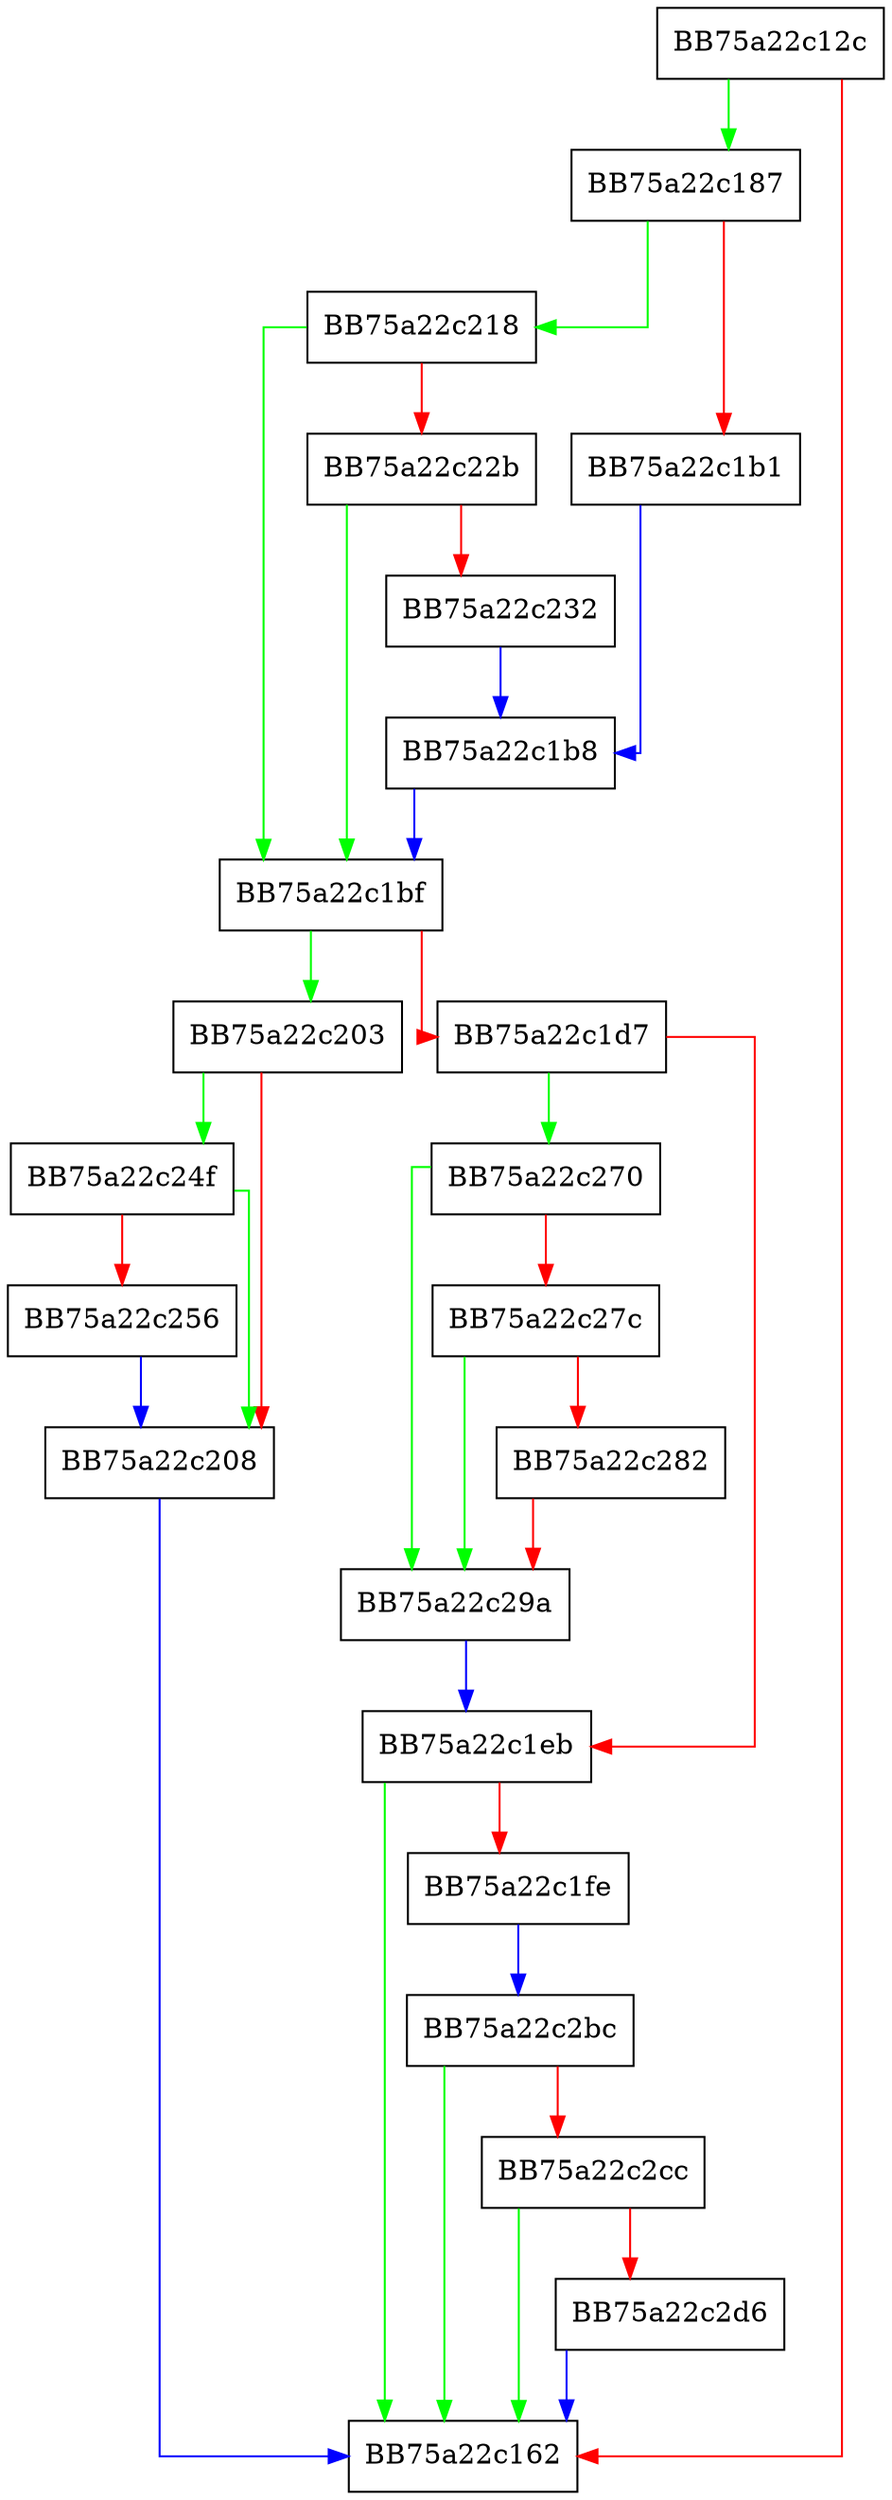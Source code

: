 digraph BmFileOpenEvent {
  node [shape="box"];
  graph [splines=ortho];
  BB75a22c12c -> BB75a22c187 [color="green"];
  BB75a22c12c -> BB75a22c162 [color="red"];
  BB75a22c187 -> BB75a22c218 [color="green"];
  BB75a22c187 -> BB75a22c1b1 [color="red"];
  BB75a22c1b1 -> BB75a22c1b8 [color="blue"];
  BB75a22c1b8 -> BB75a22c1bf [color="blue"];
  BB75a22c1bf -> BB75a22c203 [color="green"];
  BB75a22c1bf -> BB75a22c1d7 [color="red"];
  BB75a22c1d7 -> BB75a22c270 [color="green"];
  BB75a22c1d7 -> BB75a22c1eb [color="red"];
  BB75a22c1eb -> BB75a22c162 [color="green"];
  BB75a22c1eb -> BB75a22c1fe [color="red"];
  BB75a22c1fe -> BB75a22c2bc [color="blue"];
  BB75a22c203 -> BB75a22c24f [color="green"];
  BB75a22c203 -> BB75a22c208 [color="red"];
  BB75a22c208 -> BB75a22c162 [color="blue"];
  BB75a22c218 -> BB75a22c1bf [color="green"];
  BB75a22c218 -> BB75a22c22b [color="red"];
  BB75a22c22b -> BB75a22c1bf [color="green"];
  BB75a22c22b -> BB75a22c232 [color="red"];
  BB75a22c232 -> BB75a22c1b8 [color="blue"];
  BB75a22c24f -> BB75a22c208 [color="green"];
  BB75a22c24f -> BB75a22c256 [color="red"];
  BB75a22c256 -> BB75a22c208 [color="blue"];
  BB75a22c270 -> BB75a22c29a [color="green"];
  BB75a22c270 -> BB75a22c27c [color="red"];
  BB75a22c27c -> BB75a22c29a [color="green"];
  BB75a22c27c -> BB75a22c282 [color="red"];
  BB75a22c282 -> BB75a22c29a [color="red"];
  BB75a22c29a -> BB75a22c1eb [color="blue"];
  BB75a22c2bc -> BB75a22c162 [color="green"];
  BB75a22c2bc -> BB75a22c2cc [color="red"];
  BB75a22c2cc -> BB75a22c162 [color="green"];
  BB75a22c2cc -> BB75a22c2d6 [color="red"];
  BB75a22c2d6 -> BB75a22c162 [color="blue"];
}
